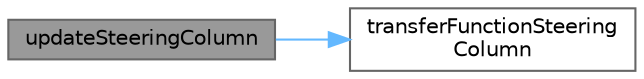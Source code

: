 digraph "updateSteeringColumn"
{
 // LATEX_PDF_SIZE
  bgcolor="transparent";
  edge [fontname=Helvetica,fontsize=10,labelfontname=Helvetica,labelfontsize=10];
  node [fontname=Helvetica,fontsize=10,shape=box,height=0.2,width=0.4];
  rankdir="LR";
  Node1 [label="updateSteeringColumn",height=0.2,width=0.4,color="gray40", fillcolor="grey60", style="filled", fontcolor="black",tooltip="Updates the SteeringColumn data."];
  Node1 -> Node2 [color="steelblue1",style="solid"];
  Node2 [label="transferFunctionSteering\lColumn",height=0.2,width=0.4,color="grey40", fillcolor="white", style="filled",URL="$SteeringColumn_8c.html#addde23fa13ab83da9f43d4b3515a642e",tooltip="Converts raw steering column data to a meaningful rotation angle."];
}
